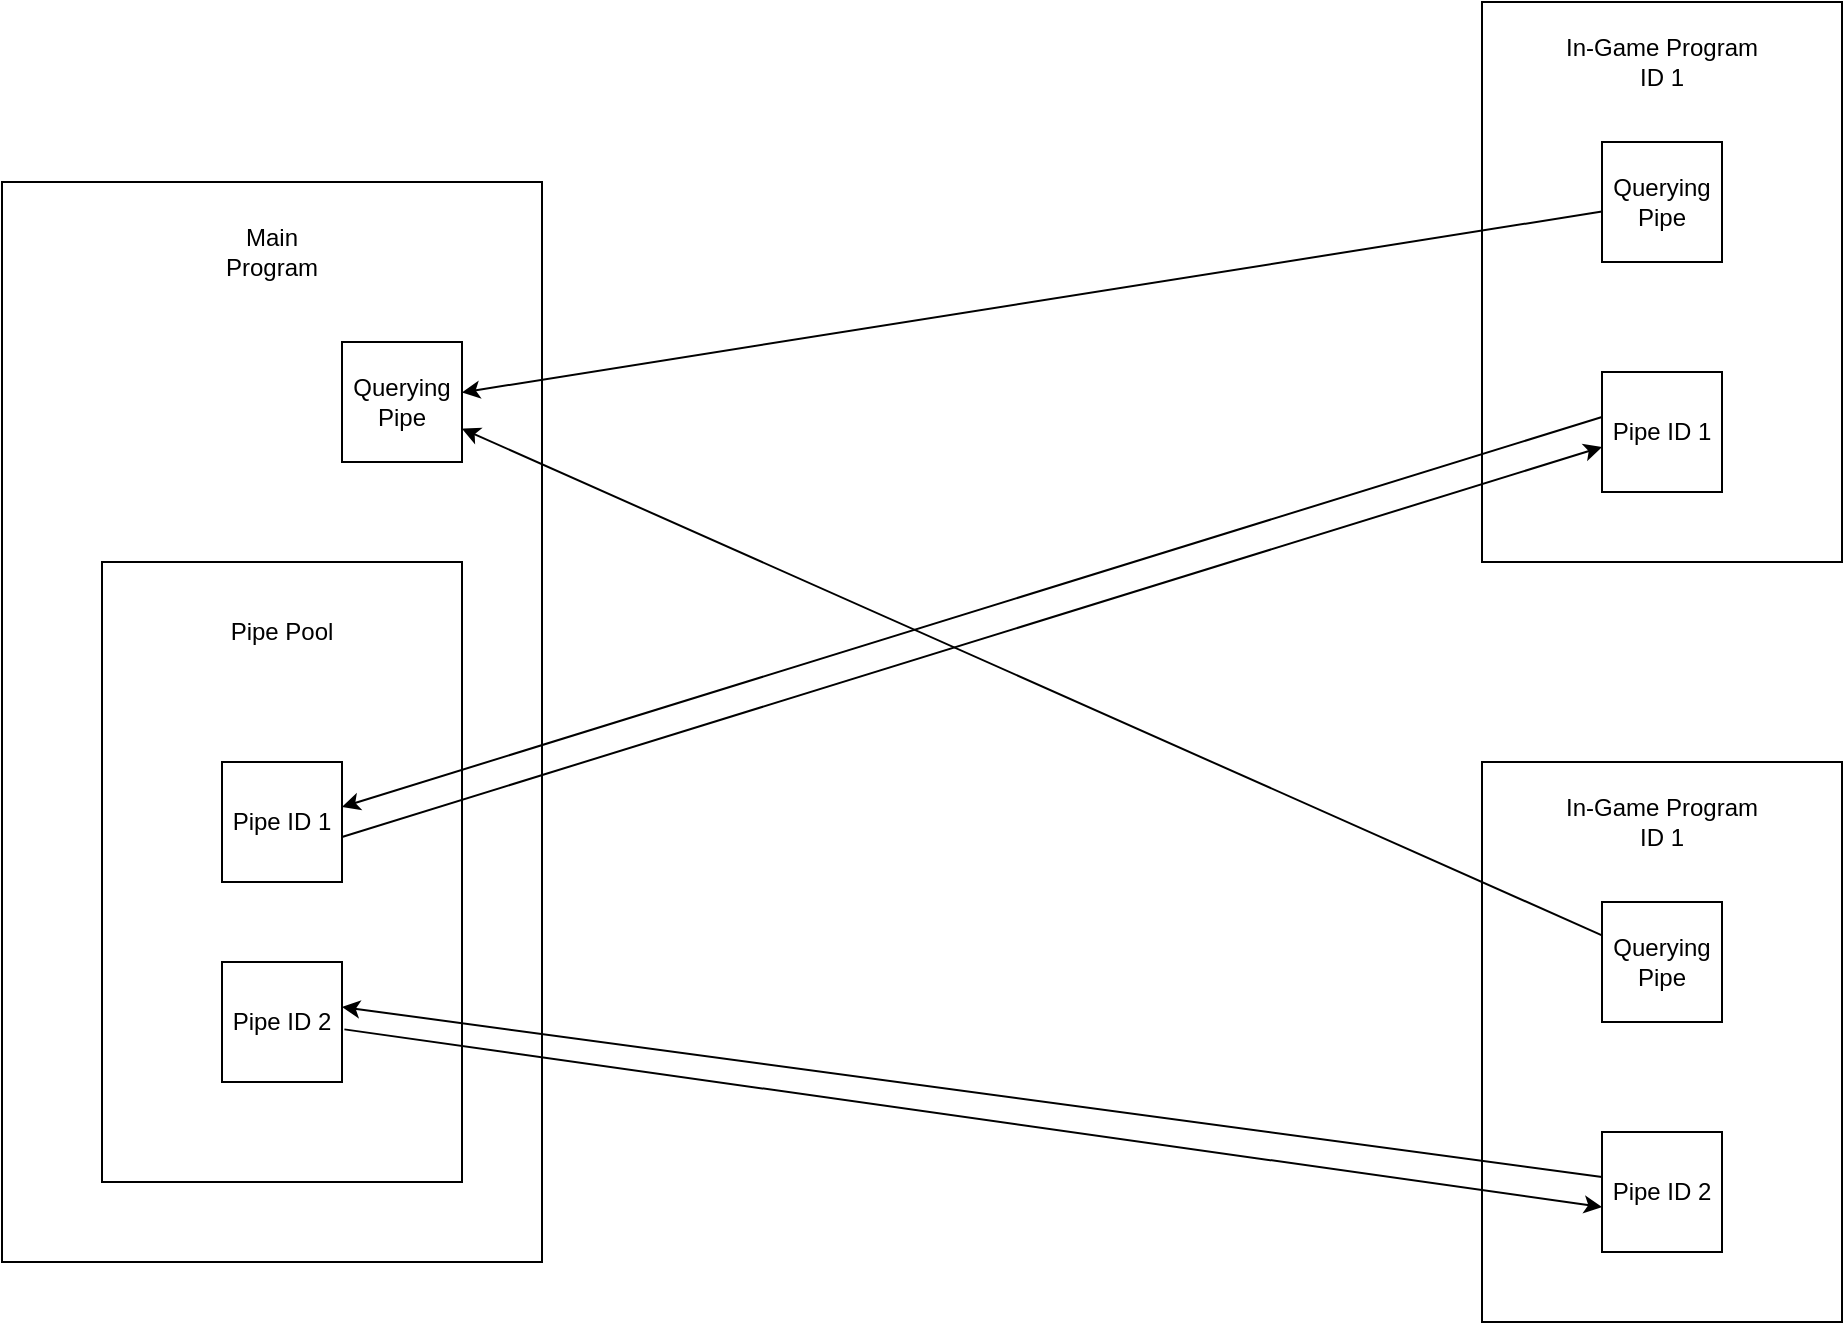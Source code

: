<mxfile version="21.5.2" type="device">
  <diagram name="Page-1" id="7apyFMibFnpHuz74gdhJ">
    <mxGraphModel dx="1235" dy="2301" grid="1" gridSize="10" guides="1" tooltips="1" connect="1" arrows="1" fold="1" page="1" pageScale="1" pageWidth="1200" pageHeight="1600" math="0" shadow="0">
      <root>
        <mxCell id="0" />
        <mxCell id="1" parent="0" />
        <mxCell id="QK0WZZZ_57yccsOmfggE-1" value="" style="rounded=0;whiteSpace=wrap;html=1;" vertex="1" parent="1">
          <mxGeometry x="140" y="50" width="270" height="540" as="geometry" />
        </mxCell>
        <mxCell id="QK0WZZZ_57yccsOmfggE-2" value="Main Program&lt;br&gt;" style="text;html=1;strokeColor=none;fillColor=none;align=center;verticalAlign=middle;whiteSpace=wrap;rounded=0;" vertex="1" parent="1">
          <mxGeometry x="245" y="70" width="60" height="30" as="geometry" />
        </mxCell>
        <mxCell id="QK0WZZZ_57yccsOmfggE-3" value="" style="rounded=0;whiteSpace=wrap;html=1;" vertex="1" parent="1">
          <mxGeometry x="190" y="240" width="180" height="310" as="geometry" />
        </mxCell>
        <mxCell id="QK0WZZZ_57yccsOmfggE-4" value="Pipe Pool" style="text;html=1;strokeColor=none;fillColor=none;align=center;verticalAlign=middle;whiteSpace=wrap;rounded=0;" vertex="1" parent="1">
          <mxGeometry x="250" y="260" width="60" height="30" as="geometry" />
        </mxCell>
        <mxCell id="QK0WZZZ_57yccsOmfggE-5" value="" style="rounded=0;whiteSpace=wrap;html=1;" vertex="1" parent="1">
          <mxGeometry x="310" y="130" width="60" height="60" as="geometry" />
        </mxCell>
        <mxCell id="QK0WZZZ_57yccsOmfggE-6" value="Querying&lt;br&gt;Pipe" style="text;html=1;strokeColor=none;fillColor=none;align=center;verticalAlign=middle;whiteSpace=wrap;rounded=0;" vertex="1" parent="1">
          <mxGeometry x="310" y="145" width="60" height="30" as="geometry" />
        </mxCell>
        <mxCell id="QK0WZZZ_57yccsOmfggE-10" value="" style="rounded=0;whiteSpace=wrap;html=1;" vertex="1" parent="1">
          <mxGeometry x="250" y="340" width="60" height="60" as="geometry" />
        </mxCell>
        <mxCell id="QK0WZZZ_57yccsOmfggE-11" value="Pipe ID 1" style="text;html=1;strokeColor=none;fillColor=none;align=center;verticalAlign=middle;whiteSpace=wrap;rounded=0;" vertex="1" parent="1">
          <mxGeometry x="250" y="355" width="60" height="30" as="geometry" />
        </mxCell>
        <mxCell id="QK0WZZZ_57yccsOmfggE-12" value="" style="rounded=0;whiteSpace=wrap;html=1;" vertex="1" parent="1">
          <mxGeometry x="250" y="440" width="60" height="60" as="geometry" />
        </mxCell>
        <mxCell id="QK0WZZZ_57yccsOmfggE-13" value="Pipe ID 2" style="text;html=1;strokeColor=none;fillColor=none;align=center;verticalAlign=middle;whiteSpace=wrap;rounded=0;" vertex="1" parent="1">
          <mxGeometry x="250" y="455" width="60" height="30" as="geometry" />
        </mxCell>
        <mxCell id="QK0WZZZ_57yccsOmfggE-15" value="" style="rounded=0;whiteSpace=wrap;html=1;" vertex="1" parent="1">
          <mxGeometry x="880" y="-40" width="180" height="280" as="geometry" />
        </mxCell>
        <mxCell id="QK0WZZZ_57yccsOmfggE-16" value="In-Game Program&lt;br&gt;ID 1" style="text;html=1;strokeColor=none;fillColor=none;align=center;verticalAlign=middle;whiteSpace=wrap;rounded=0;" vertex="1" parent="1">
          <mxGeometry x="920" y="-25" width="100" height="30" as="geometry" />
        </mxCell>
        <mxCell id="QK0WZZZ_57yccsOmfggE-19" value="" style="rounded=0;whiteSpace=wrap;html=1;" vertex="1" parent="1">
          <mxGeometry x="940" y="30" width="60" height="60" as="geometry" />
        </mxCell>
        <mxCell id="QK0WZZZ_57yccsOmfggE-20" value="Querying&lt;br&gt;Pipe" style="text;html=1;strokeColor=none;fillColor=none;align=center;verticalAlign=middle;whiteSpace=wrap;rounded=0;" vertex="1" parent="1">
          <mxGeometry x="940" y="45" width="60" height="30" as="geometry" />
        </mxCell>
        <mxCell id="QK0WZZZ_57yccsOmfggE-23" value="" style="rounded=0;whiteSpace=wrap;html=1;" vertex="1" parent="1">
          <mxGeometry x="940" y="145" width="60" height="60" as="geometry" />
        </mxCell>
        <mxCell id="QK0WZZZ_57yccsOmfggE-24" value="Pipe ID 1" style="text;html=1;strokeColor=none;fillColor=none;align=center;verticalAlign=middle;whiteSpace=wrap;rounded=0;" vertex="1" parent="1">
          <mxGeometry x="940" y="160" width="60" height="30" as="geometry" />
        </mxCell>
        <mxCell id="QK0WZZZ_57yccsOmfggE-28" value="" style="rounded=0;whiteSpace=wrap;html=1;" vertex="1" parent="1">
          <mxGeometry x="880" y="340" width="180" height="280" as="geometry" />
        </mxCell>
        <mxCell id="QK0WZZZ_57yccsOmfggE-29" value="In-Game Program&lt;br&gt;ID 1" style="text;html=1;strokeColor=none;fillColor=none;align=center;verticalAlign=middle;whiteSpace=wrap;rounded=0;" vertex="1" parent="1">
          <mxGeometry x="920" y="355" width="100" height="30" as="geometry" />
        </mxCell>
        <mxCell id="QK0WZZZ_57yccsOmfggE-30" value="" style="rounded=0;whiteSpace=wrap;html=1;" vertex="1" parent="1">
          <mxGeometry x="940" y="410" width="60" height="60" as="geometry" />
        </mxCell>
        <mxCell id="QK0WZZZ_57yccsOmfggE-31" value="Querying&lt;br&gt;Pipe" style="text;html=1;strokeColor=none;fillColor=none;align=center;verticalAlign=middle;whiteSpace=wrap;rounded=0;" vertex="1" parent="1">
          <mxGeometry x="940" y="425" width="60" height="30" as="geometry" />
        </mxCell>
        <mxCell id="QK0WZZZ_57yccsOmfggE-32" value="" style="rounded=0;whiteSpace=wrap;html=1;" vertex="1" parent="1">
          <mxGeometry x="940" y="525" width="60" height="60" as="geometry" />
        </mxCell>
        <mxCell id="QK0WZZZ_57yccsOmfggE-33" value="Pipe ID 2" style="text;html=1;strokeColor=none;fillColor=none;align=center;verticalAlign=middle;whiteSpace=wrap;rounded=0;" vertex="1" parent="1">
          <mxGeometry x="940" y="540" width="60" height="30" as="geometry" />
        </mxCell>
        <mxCell id="QK0WZZZ_57yccsOmfggE-34" value="" style="endArrow=classic;html=1;rounded=0;" edge="1" parent="1" source="QK0WZZZ_57yccsOmfggE-20" target="QK0WZZZ_57yccsOmfggE-6">
          <mxGeometry width="50" height="50" relative="1" as="geometry">
            <mxPoint x="620" y="160" as="sourcePoint" />
            <mxPoint x="830" y="310" as="targetPoint" />
          </mxGeometry>
        </mxCell>
        <mxCell id="QK0WZZZ_57yccsOmfggE-35" value="" style="endArrow=classic;html=1;rounded=0;" edge="1" parent="1" source="QK0WZZZ_57yccsOmfggE-31" target="QK0WZZZ_57yccsOmfggE-6">
          <mxGeometry width="50" height="50" relative="1" as="geometry">
            <mxPoint x="950" y="70" as="sourcePoint" />
            <mxPoint x="370" y="160" as="targetPoint" />
          </mxGeometry>
        </mxCell>
        <mxCell id="QK0WZZZ_57yccsOmfggE-36" value="" style="endArrow=classic;html=1;rounded=0;entryX=1;entryY=0.25;entryDx=0;entryDy=0;exitX=0;exitY=0.25;exitDx=0;exitDy=0;" edge="1" parent="1" source="QK0WZZZ_57yccsOmfggE-24" target="QK0WZZZ_57yccsOmfggE-11">
          <mxGeometry width="50" height="50" relative="1" as="geometry">
            <mxPoint x="950" y="437" as="sourcePoint" />
            <mxPoint x="380" y="183" as="targetPoint" />
          </mxGeometry>
        </mxCell>
        <mxCell id="QK0WZZZ_57yccsOmfggE-37" value="" style="endArrow=classic;html=1;rounded=0;exitX=1;exitY=0.75;exitDx=0;exitDy=0;entryX=0;entryY=0.75;entryDx=0;entryDy=0;" edge="1" parent="1" source="QK0WZZZ_57yccsOmfggE-11" target="QK0WZZZ_57yccsOmfggE-24">
          <mxGeometry width="50" height="50" relative="1" as="geometry">
            <mxPoint x="950" y="178" as="sourcePoint" />
            <mxPoint x="990" y="250" as="targetPoint" />
          </mxGeometry>
        </mxCell>
        <mxCell id="QK0WZZZ_57yccsOmfggE-38" value="" style="endArrow=classic;html=1;rounded=0;exitX=0;exitY=0.25;exitDx=0;exitDy=0;entryX=1;entryY=0.25;entryDx=0;entryDy=0;" edge="1" parent="1" source="QK0WZZZ_57yccsOmfggE-33" target="QK0WZZZ_57yccsOmfggE-13">
          <mxGeometry width="50" height="50" relative="1" as="geometry">
            <mxPoint x="940" y="275" as="sourcePoint" />
            <mxPoint x="310" y="460" as="targetPoint" />
          </mxGeometry>
        </mxCell>
        <mxCell id="QK0WZZZ_57yccsOmfggE-39" value="" style="endArrow=classic;html=1;rounded=0;exitX=1.02;exitY=0.623;exitDx=0;exitDy=0;entryX=0;entryY=0.75;entryDx=0;entryDy=0;exitPerimeter=0;" edge="1" parent="1" source="QK0WZZZ_57yccsOmfggE-13" target="QK0WZZZ_57yccsOmfggE-33">
          <mxGeometry width="50" height="50" relative="1" as="geometry">
            <mxPoint x="310" y="485" as="sourcePoint" />
            <mxPoint x="940" y="290" as="targetPoint" />
          </mxGeometry>
        </mxCell>
      </root>
    </mxGraphModel>
  </diagram>
</mxfile>
